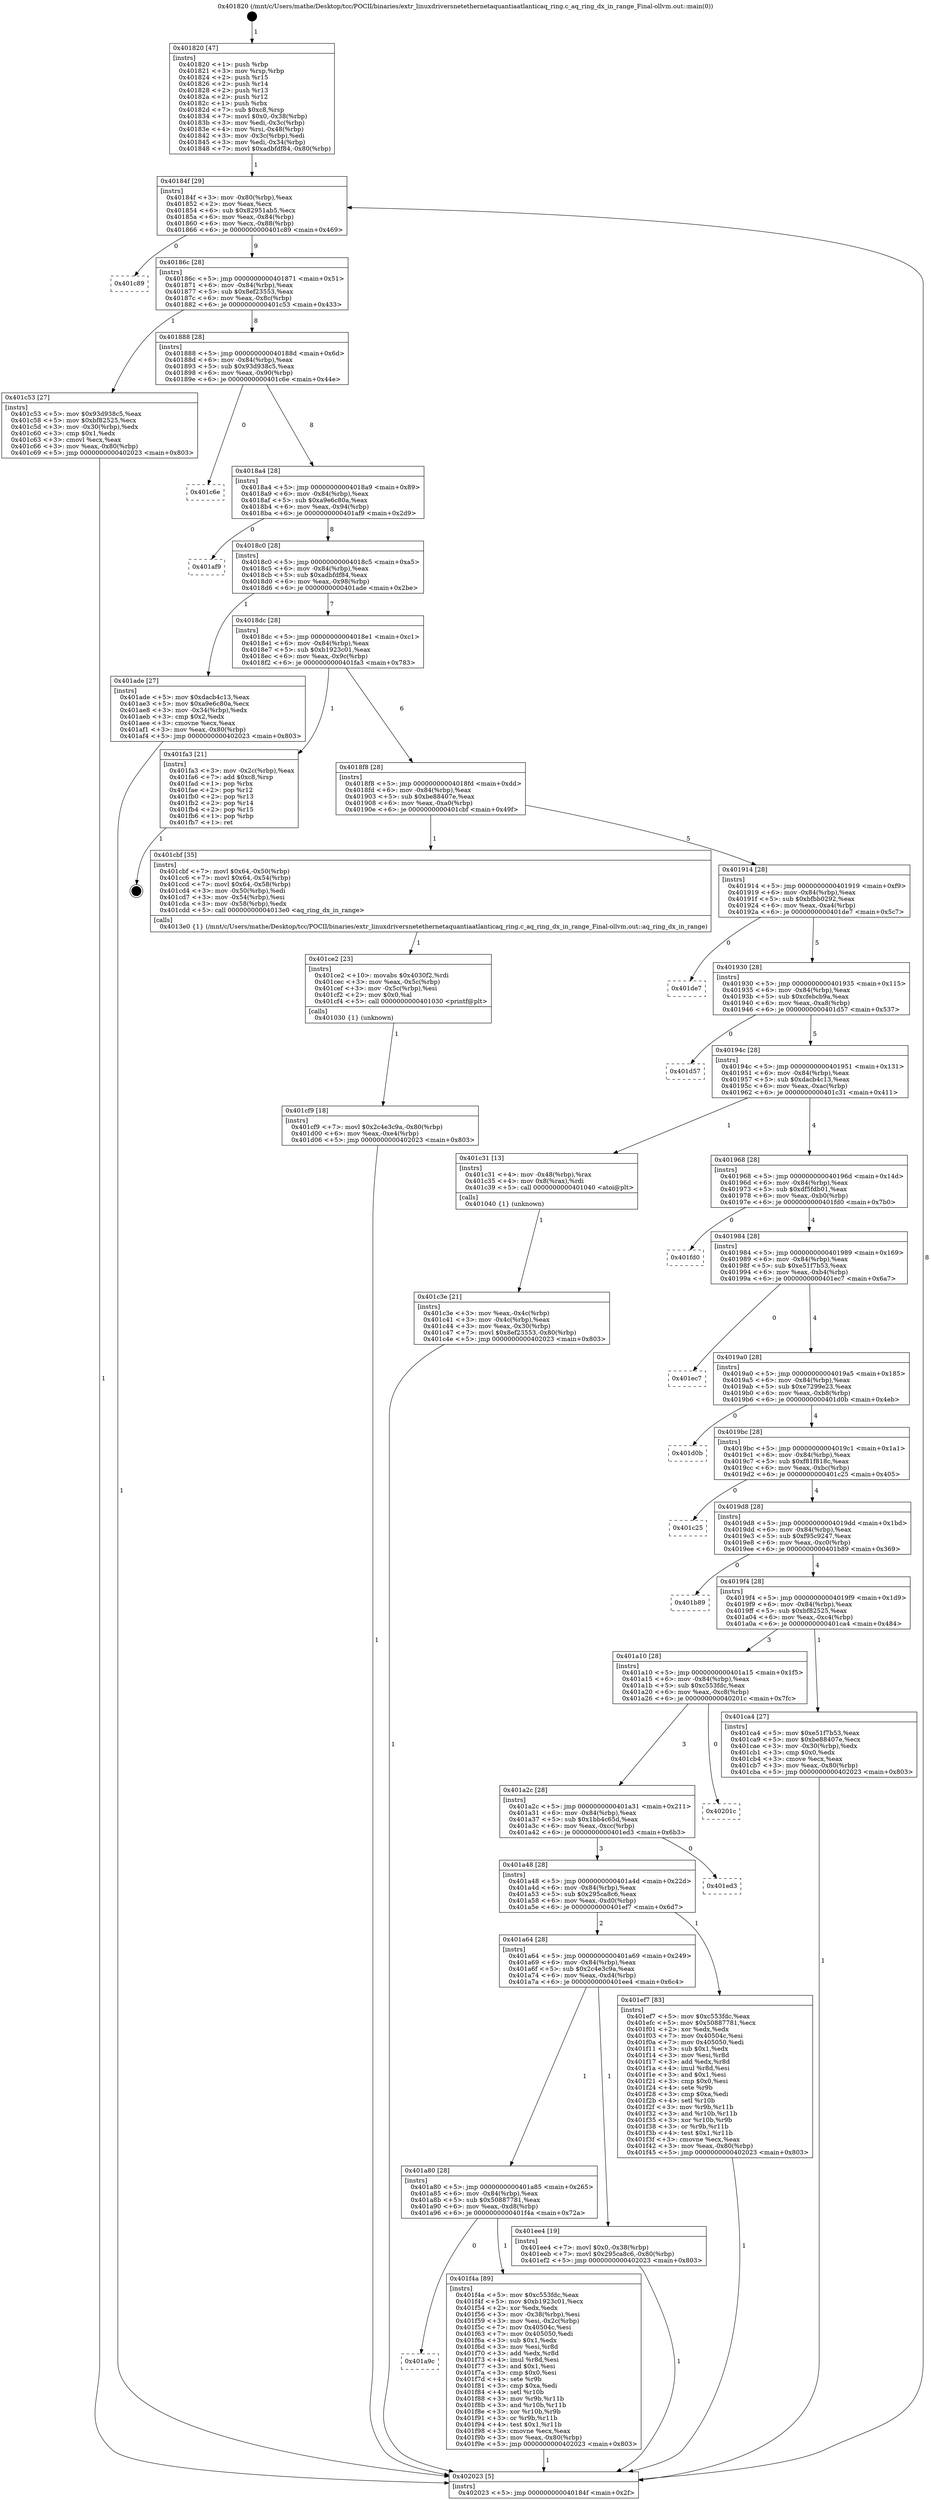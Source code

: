 digraph "0x401820" {
  label = "0x401820 (/mnt/c/Users/mathe/Desktop/tcc/POCII/binaries/extr_linuxdriversnetethernetaquantiaatlanticaq_ring.c_aq_ring_dx_in_range_Final-ollvm.out::main(0))"
  labelloc = "t"
  node[shape=record]

  Entry [label="",width=0.3,height=0.3,shape=circle,fillcolor=black,style=filled]
  "0x40184f" [label="{
     0x40184f [29]\l
     | [instrs]\l
     &nbsp;&nbsp;0x40184f \<+3\>: mov -0x80(%rbp),%eax\l
     &nbsp;&nbsp;0x401852 \<+2\>: mov %eax,%ecx\l
     &nbsp;&nbsp;0x401854 \<+6\>: sub $0x82951ab5,%ecx\l
     &nbsp;&nbsp;0x40185a \<+6\>: mov %eax,-0x84(%rbp)\l
     &nbsp;&nbsp;0x401860 \<+6\>: mov %ecx,-0x88(%rbp)\l
     &nbsp;&nbsp;0x401866 \<+6\>: je 0000000000401c89 \<main+0x469\>\l
  }"]
  "0x401c89" [label="{
     0x401c89\l
  }", style=dashed]
  "0x40186c" [label="{
     0x40186c [28]\l
     | [instrs]\l
     &nbsp;&nbsp;0x40186c \<+5\>: jmp 0000000000401871 \<main+0x51\>\l
     &nbsp;&nbsp;0x401871 \<+6\>: mov -0x84(%rbp),%eax\l
     &nbsp;&nbsp;0x401877 \<+5\>: sub $0x8ef23553,%eax\l
     &nbsp;&nbsp;0x40187c \<+6\>: mov %eax,-0x8c(%rbp)\l
     &nbsp;&nbsp;0x401882 \<+6\>: je 0000000000401c53 \<main+0x433\>\l
  }"]
  Exit [label="",width=0.3,height=0.3,shape=circle,fillcolor=black,style=filled,peripheries=2]
  "0x401c53" [label="{
     0x401c53 [27]\l
     | [instrs]\l
     &nbsp;&nbsp;0x401c53 \<+5\>: mov $0x93d938c5,%eax\l
     &nbsp;&nbsp;0x401c58 \<+5\>: mov $0xbf82525,%ecx\l
     &nbsp;&nbsp;0x401c5d \<+3\>: mov -0x30(%rbp),%edx\l
     &nbsp;&nbsp;0x401c60 \<+3\>: cmp $0x1,%edx\l
     &nbsp;&nbsp;0x401c63 \<+3\>: cmovl %ecx,%eax\l
     &nbsp;&nbsp;0x401c66 \<+3\>: mov %eax,-0x80(%rbp)\l
     &nbsp;&nbsp;0x401c69 \<+5\>: jmp 0000000000402023 \<main+0x803\>\l
  }"]
  "0x401888" [label="{
     0x401888 [28]\l
     | [instrs]\l
     &nbsp;&nbsp;0x401888 \<+5\>: jmp 000000000040188d \<main+0x6d\>\l
     &nbsp;&nbsp;0x40188d \<+6\>: mov -0x84(%rbp),%eax\l
     &nbsp;&nbsp;0x401893 \<+5\>: sub $0x93d938c5,%eax\l
     &nbsp;&nbsp;0x401898 \<+6\>: mov %eax,-0x90(%rbp)\l
     &nbsp;&nbsp;0x40189e \<+6\>: je 0000000000401c6e \<main+0x44e\>\l
  }"]
  "0x401a9c" [label="{
     0x401a9c\l
  }", style=dashed]
  "0x401c6e" [label="{
     0x401c6e\l
  }", style=dashed]
  "0x4018a4" [label="{
     0x4018a4 [28]\l
     | [instrs]\l
     &nbsp;&nbsp;0x4018a4 \<+5\>: jmp 00000000004018a9 \<main+0x89\>\l
     &nbsp;&nbsp;0x4018a9 \<+6\>: mov -0x84(%rbp),%eax\l
     &nbsp;&nbsp;0x4018af \<+5\>: sub $0xa9e6c80a,%eax\l
     &nbsp;&nbsp;0x4018b4 \<+6\>: mov %eax,-0x94(%rbp)\l
     &nbsp;&nbsp;0x4018ba \<+6\>: je 0000000000401af9 \<main+0x2d9\>\l
  }"]
  "0x401f4a" [label="{
     0x401f4a [89]\l
     | [instrs]\l
     &nbsp;&nbsp;0x401f4a \<+5\>: mov $0xc553fdc,%eax\l
     &nbsp;&nbsp;0x401f4f \<+5\>: mov $0xb1923c01,%ecx\l
     &nbsp;&nbsp;0x401f54 \<+2\>: xor %edx,%edx\l
     &nbsp;&nbsp;0x401f56 \<+3\>: mov -0x38(%rbp),%esi\l
     &nbsp;&nbsp;0x401f59 \<+3\>: mov %esi,-0x2c(%rbp)\l
     &nbsp;&nbsp;0x401f5c \<+7\>: mov 0x40504c,%esi\l
     &nbsp;&nbsp;0x401f63 \<+7\>: mov 0x405050,%edi\l
     &nbsp;&nbsp;0x401f6a \<+3\>: sub $0x1,%edx\l
     &nbsp;&nbsp;0x401f6d \<+3\>: mov %esi,%r8d\l
     &nbsp;&nbsp;0x401f70 \<+3\>: add %edx,%r8d\l
     &nbsp;&nbsp;0x401f73 \<+4\>: imul %r8d,%esi\l
     &nbsp;&nbsp;0x401f77 \<+3\>: and $0x1,%esi\l
     &nbsp;&nbsp;0x401f7a \<+3\>: cmp $0x0,%esi\l
     &nbsp;&nbsp;0x401f7d \<+4\>: sete %r9b\l
     &nbsp;&nbsp;0x401f81 \<+3\>: cmp $0xa,%edi\l
     &nbsp;&nbsp;0x401f84 \<+4\>: setl %r10b\l
     &nbsp;&nbsp;0x401f88 \<+3\>: mov %r9b,%r11b\l
     &nbsp;&nbsp;0x401f8b \<+3\>: and %r10b,%r11b\l
     &nbsp;&nbsp;0x401f8e \<+3\>: xor %r10b,%r9b\l
     &nbsp;&nbsp;0x401f91 \<+3\>: or %r9b,%r11b\l
     &nbsp;&nbsp;0x401f94 \<+4\>: test $0x1,%r11b\l
     &nbsp;&nbsp;0x401f98 \<+3\>: cmovne %ecx,%eax\l
     &nbsp;&nbsp;0x401f9b \<+3\>: mov %eax,-0x80(%rbp)\l
     &nbsp;&nbsp;0x401f9e \<+5\>: jmp 0000000000402023 \<main+0x803\>\l
  }"]
  "0x401af9" [label="{
     0x401af9\l
  }", style=dashed]
  "0x4018c0" [label="{
     0x4018c0 [28]\l
     | [instrs]\l
     &nbsp;&nbsp;0x4018c0 \<+5\>: jmp 00000000004018c5 \<main+0xa5\>\l
     &nbsp;&nbsp;0x4018c5 \<+6\>: mov -0x84(%rbp),%eax\l
     &nbsp;&nbsp;0x4018cb \<+5\>: sub $0xadbfdf84,%eax\l
     &nbsp;&nbsp;0x4018d0 \<+6\>: mov %eax,-0x98(%rbp)\l
     &nbsp;&nbsp;0x4018d6 \<+6\>: je 0000000000401ade \<main+0x2be\>\l
  }"]
  "0x401a80" [label="{
     0x401a80 [28]\l
     | [instrs]\l
     &nbsp;&nbsp;0x401a80 \<+5\>: jmp 0000000000401a85 \<main+0x265\>\l
     &nbsp;&nbsp;0x401a85 \<+6\>: mov -0x84(%rbp),%eax\l
     &nbsp;&nbsp;0x401a8b \<+5\>: sub $0x50887781,%eax\l
     &nbsp;&nbsp;0x401a90 \<+6\>: mov %eax,-0xd8(%rbp)\l
     &nbsp;&nbsp;0x401a96 \<+6\>: je 0000000000401f4a \<main+0x72a\>\l
  }"]
  "0x401ade" [label="{
     0x401ade [27]\l
     | [instrs]\l
     &nbsp;&nbsp;0x401ade \<+5\>: mov $0xdacb4c13,%eax\l
     &nbsp;&nbsp;0x401ae3 \<+5\>: mov $0xa9e6c80a,%ecx\l
     &nbsp;&nbsp;0x401ae8 \<+3\>: mov -0x34(%rbp),%edx\l
     &nbsp;&nbsp;0x401aeb \<+3\>: cmp $0x2,%edx\l
     &nbsp;&nbsp;0x401aee \<+3\>: cmovne %ecx,%eax\l
     &nbsp;&nbsp;0x401af1 \<+3\>: mov %eax,-0x80(%rbp)\l
     &nbsp;&nbsp;0x401af4 \<+5\>: jmp 0000000000402023 \<main+0x803\>\l
  }"]
  "0x4018dc" [label="{
     0x4018dc [28]\l
     | [instrs]\l
     &nbsp;&nbsp;0x4018dc \<+5\>: jmp 00000000004018e1 \<main+0xc1\>\l
     &nbsp;&nbsp;0x4018e1 \<+6\>: mov -0x84(%rbp),%eax\l
     &nbsp;&nbsp;0x4018e7 \<+5\>: sub $0xb1923c01,%eax\l
     &nbsp;&nbsp;0x4018ec \<+6\>: mov %eax,-0x9c(%rbp)\l
     &nbsp;&nbsp;0x4018f2 \<+6\>: je 0000000000401fa3 \<main+0x783\>\l
  }"]
  "0x402023" [label="{
     0x402023 [5]\l
     | [instrs]\l
     &nbsp;&nbsp;0x402023 \<+5\>: jmp 000000000040184f \<main+0x2f\>\l
  }"]
  "0x401820" [label="{
     0x401820 [47]\l
     | [instrs]\l
     &nbsp;&nbsp;0x401820 \<+1\>: push %rbp\l
     &nbsp;&nbsp;0x401821 \<+3\>: mov %rsp,%rbp\l
     &nbsp;&nbsp;0x401824 \<+2\>: push %r15\l
     &nbsp;&nbsp;0x401826 \<+2\>: push %r14\l
     &nbsp;&nbsp;0x401828 \<+2\>: push %r13\l
     &nbsp;&nbsp;0x40182a \<+2\>: push %r12\l
     &nbsp;&nbsp;0x40182c \<+1\>: push %rbx\l
     &nbsp;&nbsp;0x40182d \<+7\>: sub $0xc8,%rsp\l
     &nbsp;&nbsp;0x401834 \<+7\>: movl $0x0,-0x38(%rbp)\l
     &nbsp;&nbsp;0x40183b \<+3\>: mov %edi,-0x3c(%rbp)\l
     &nbsp;&nbsp;0x40183e \<+4\>: mov %rsi,-0x48(%rbp)\l
     &nbsp;&nbsp;0x401842 \<+3\>: mov -0x3c(%rbp),%edi\l
     &nbsp;&nbsp;0x401845 \<+3\>: mov %edi,-0x34(%rbp)\l
     &nbsp;&nbsp;0x401848 \<+7\>: movl $0xadbfdf84,-0x80(%rbp)\l
  }"]
  "0x401ee4" [label="{
     0x401ee4 [19]\l
     | [instrs]\l
     &nbsp;&nbsp;0x401ee4 \<+7\>: movl $0x0,-0x38(%rbp)\l
     &nbsp;&nbsp;0x401eeb \<+7\>: movl $0x295ca8c6,-0x80(%rbp)\l
     &nbsp;&nbsp;0x401ef2 \<+5\>: jmp 0000000000402023 \<main+0x803\>\l
  }"]
  "0x401fa3" [label="{
     0x401fa3 [21]\l
     | [instrs]\l
     &nbsp;&nbsp;0x401fa3 \<+3\>: mov -0x2c(%rbp),%eax\l
     &nbsp;&nbsp;0x401fa6 \<+7\>: add $0xc8,%rsp\l
     &nbsp;&nbsp;0x401fad \<+1\>: pop %rbx\l
     &nbsp;&nbsp;0x401fae \<+2\>: pop %r12\l
     &nbsp;&nbsp;0x401fb0 \<+2\>: pop %r13\l
     &nbsp;&nbsp;0x401fb2 \<+2\>: pop %r14\l
     &nbsp;&nbsp;0x401fb4 \<+2\>: pop %r15\l
     &nbsp;&nbsp;0x401fb6 \<+1\>: pop %rbp\l
     &nbsp;&nbsp;0x401fb7 \<+1\>: ret\l
  }"]
  "0x4018f8" [label="{
     0x4018f8 [28]\l
     | [instrs]\l
     &nbsp;&nbsp;0x4018f8 \<+5\>: jmp 00000000004018fd \<main+0xdd\>\l
     &nbsp;&nbsp;0x4018fd \<+6\>: mov -0x84(%rbp),%eax\l
     &nbsp;&nbsp;0x401903 \<+5\>: sub $0xbe88407e,%eax\l
     &nbsp;&nbsp;0x401908 \<+6\>: mov %eax,-0xa0(%rbp)\l
     &nbsp;&nbsp;0x40190e \<+6\>: je 0000000000401cbf \<main+0x49f\>\l
  }"]
  "0x401a64" [label="{
     0x401a64 [28]\l
     | [instrs]\l
     &nbsp;&nbsp;0x401a64 \<+5\>: jmp 0000000000401a69 \<main+0x249\>\l
     &nbsp;&nbsp;0x401a69 \<+6\>: mov -0x84(%rbp),%eax\l
     &nbsp;&nbsp;0x401a6f \<+5\>: sub $0x2c4e3c9a,%eax\l
     &nbsp;&nbsp;0x401a74 \<+6\>: mov %eax,-0xd4(%rbp)\l
     &nbsp;&nbsp;0x401a7a \<+6\>: je 0000000000401ee4 \<main+0x6c4\>\l
  }"]
  "0x401cbf" [label="{
     0x401cbf [35]\l
     | [instrs]\l
     &nbsp;&nbsp;0x401cbf \<+7\>: movl $0x64,-0x50(%rbp)\l
     &nbsp;&nbsp;0x401cc6 \<+7\>: movl $0x64,-0x54(%rbp)\l
     &nbsp;&nbsp;0x401ccd \<+7\>: movl $0x64,-0x58(%rbp)\l
     &nbsp;&nbsp;0x401cd4 \<+3\>: mov -0x50(%rbp),%edi\l
     &nbsp;&nbsp;0x401cd7 \<+3\>: mov -0x54(%rbp),%esi\l
     &nbsp;&nbsp;0x401cda \<+3\>: mov -0x58(%rbp),%edx\l
     &nbsp;&nbsp;0x401cdd \<+5\>: call 00000000004013e0 \<aq_ring_dx_in_range\>\l
     | [calls]\l
     &nbsp;&nbsp;0x4013e0 \{1\} (/mnt/c/Users/mathe/Desktop/tcc/POCII/binaries/extr_linuxdriversnetethernetaquantiaatlanticaq_ring.c_aq_ring_dx_in_range_Final-ollvm.out::aq_ring_dx_in_range)\l
  }"]
  "0x401914" [label="{
     0x401914 [28]\l
     | [instrs]\l
     &nbsp;&nbsp;0x401914 \<+5\>: jmp 0000000000401919 \<main+0xf9\>\l
     &nbsp;&nbsp;0x401919 \<+6\>: mov -0x84(%rbp),%eax\l
     &nbsp;&nbsp;0x40191f \<+5\>: sub $0xbfbb0292,%eax\l
     &nbsp;&nbsp;0x401924 \<+6\>: mov %eax,-0xa4(%rbp)\l
     &nbsp;&nbsp;0x40192a \<+6\>: je 0000000000401de7 \<main+0x5c7\>\l
  }"]
  "0x401ef7" [label="{
     0x401ef7 [83]\l
     | [instrs]\l
     &nbsp;&nbsp;0x401ef7 \<+5\>: mov $0xc553fdc,%eax\l
     &nbsp;&nbsp;0x401efc \<+5\>: mov $0x50887781,%ecx\l
     &nbsp;&nbsp;0x401f01 \<+2\>: xor %edx,%edx\l
     &nbsp;&nbsp;0x401f03 \<+7\>: mov 0x40504c,%esi\l
     &nbsp;&nbsp;0x401f0a \<+7\>: mov 0x405050,%edi\l
     &nbsp;&nbsp;0x401f11 \<+3\>: sub $0x1,%edx\l
     &nbsp;&nbsp;0x401f14 \<+3\>: mov %esi,%r8d\l
     &nbsp;&nbsp;0x401f17 \<+3\>: add %edx,%r8d\l
     &nbsp;&nbsp;0x401f1a \<+4\>: imul %r8d,%esi\l
     &nbsp;&nbsp;0x401f1e \<+3\>: and $0x1,%esi\l
     &nbsp;&nbsp;0x401f21 \<+3\>: cmp $0x0,%esi\l
     &nbsp;&nbsp;0x401f24 \<+4\>: sete %r9b\l
     &nbsp;&nbsp;0x401f28 \<+3\>: cmp $0xa,%edi\l
     &nbsp;&nbsp;0x401f2b \<+4\>: setl %r10b\l
     &nbsp;&nbsp;0x401f2f \<+3\>: mov %r9b,%r11b\l
     &nbsp;&nbsp;0x401f32 \<+3\>: and %r10b,%r11b\l
     &nbsp;&nbsp;0x401f35 \<+3\>: xor %r10b,%r9b\l
     &nbsp;&nbsp;0x401f38 \<+3\>: or %r9b,%r11b\l
     &nbsp;&nbsp;0x401f3b \<+4\>: test $0x1,%r11b\l
     &nbsp;&nbsp;0x401f3f \<+3\>: cmovne %ecx,%eax\l
     &nbsp;&nbsp;0x401f42 \<+3\>: mov %eax,-0x80(%rbp)\l
     &nbsp;&nbsp;0x401f45 \<+5\>: jmp 0000000000402023 \<main+0x803\>\l
  }"]
  "0x401de7" [label="{
     0x401de7\l
  }", style=dashed]
  "0x401930" [label="{
     0x401930 [28]\l
     | [instrs]\l
     &nbsp;&nbsp;0x401930 \<+5\>: jmp 0000000000401935 \<main+0x115\>\l
     &nbsp;&nbsp;0x401935 \<+6\>: mov -0x84(%rbp),%eax\l
     &nbsp;&nbsp;0x40193b \<+5\>: sub $0xcfebcb9a,%eax\l
     &nbsp;&nbsp;0x401940 \<+6\>: mov %eax,-0xa8(%rbp)\l
     &nbsp;&nbsp;0x401946 \<+6\>: je 0000000000401d57 \<main+0x537\>\l
  }"]
  "0x401a48" [label="{
     0x401a48 [28]\l
     | [instrs]\l
     &nbsp;&nbsp;0x401a48 \<+5\>: jmp 0000000000401a4d \<main+0x22d\>\l
     &nbsp;&nbsp;0x401a4d \<+6\>: mov -0x84(%rbp),%eax\l
     &nbsp;&nbsp;0x401a53 \<+5\>: sub $0x295ca8c6,%eax\l
     &nbsp;&nbsp;0x401a58 \<+6\>: mov %eax,-0xd0(%rbp)\l
     &nbsp;&nbsp;0x401a5e \<+6\>: je 0000000000401ef7 \<main+0x6d7\>\l
  }"]
  "0x401d57" [label="{
     0x401d57\l
  }", style=dashed]
  "0x40194c" [label="{
     0x40194c [28]\l
     | [instrs]\l
     &nbsp;&nbsp;0x40194c \<+5\>: jmp 0000000000401951 \<main+0x131\>\l
     &nbsp;&nbsp;0x401951 \<+6\>: mov -0x84(%rbp),%eax\l
     &nbsp;&nbsp;0x401957 \<+5\>: sub $0xdacb4c13,%eax\l
     &nbsp;&nbsp;0x40195c \<+6\>: mov %eax,-0xac(%rbp)\l
     &nbsp;&nbsp;0x401962 \<+6\>: je 0000000000401c31 \<main+0x411\>\l
  }"]
  "0x401ed3" [label="{
     0x401ed3\l
  }", style=dashed]
  "0x401c31" [label="{
     0x401c31 [13]\l
     | [instrs]\l
     &nbsp;&nbsp;0x401c31 \<+4\>: mov -0x48(%rbp),%rax\l
     &nbsp;&nbsp;0x401c35 \<+4\>: mov 0x8(%rax),%rdi\l
     &nbsp;&nbsp;0x401c39 \<+5\>: call 0000000000401040 \<atoi@plt\>\l
     | [calls]\l
     &nbsp;&nbsp;0x401040 \{1\} (unknown)\l
  }"]
  "0x401968" [label="{
     0x401968 [28]\l
     | [instrs]\l
     &nbsp;&nbsp;0x401968 \<+5\>: jmp 000000000040196d \<main+0x14d\>\l
     &nbsp;&nbsp;0x40196d \<+6\>: mov -0x84(%rbp),%eax\l
     &nbsp;&nbsp;0x401973 \<+5\>: sub $0xdf5fdb01,%eax\l
     &nbsp;&nbsp;0x401978 \<+6\>: mov %eax,-0xb0(%rbp)\l
     &nbsp;&nbsp;0x40197e \<+6\>: je 0000000000401fd0 \<main+0x7b0\>\l
  }"]
  "0x401c3e" [label="{
     0x401c3e [21]\l
     | [instrs]\l
     &nbsp;&nbsp;0x401c3e \<+3\>: mov %eax,-0x4c(%rbp)\l
     &nbsp;&nbsp;0x401c41 \<+3\>: mov -0x4c(%rbp),%eax\l
     &nbsp;&nbsp;0x401c44 \<+3\>: mov %eax,-0x30(%rbp)\l
     &nbsp;&nbsp;0x401c47 \<+7\>: movl $0x8ef23553,-0x80(%rbp)\l
     &nbsp;&nbsp;0x401c4e \<+5\>: jmp 0000000000402023 \<main+0x803\>\l
  }"]
  "0x401a2c" [label="{
     0x401a2c [28]\l
     | [instrs]\l
     &nbsp;&nbsp;0x401a2c \<+5\>: jmp 0000000000401a31 \<main+0x211\>\l
     &nbsp;&nbsp;0x401a31 \<+6\>: mov -0x84(%rbp),%eax\l
     &nbsp;&nbsp;0x401a37 \<+5\>: sub $0x1bb4c65d,%eax\l
     &nbsp;&nbsp;0x401a3c \<+6\>: mov %eax,-0xcc(%rbp)\l
     &nbsp;&nbsp;0x401a42 \<+6\>: je 0000000000401ed3 \<main+0x6b3\>\l
  }"]
  "0x401fd0" [label="{
     0x401fd0\l
  }", style=dashed]
  "0x401984" [label="{
     0x401984 [28]\l
     | [instrs]\l
     &nbsp;&nbsp;0x401984 \<+5\>: jmp 0000000000401989 \<main+0x169\>\l
     &nbsp;&nbsp;0x401989 \<+6\>: mov -0x84(%rbp),%eax\l
     &nbsp;&nbsp;0x40198f \<+5\>: sub $0xe51f7b53,%eax\l
     &nbsp;&nbsp;0x401994 \<+6\>: mov %eax,-0xb4(%rbp)\l
     &nbsp;&nbsp;0x40199a \<+6\>: je 0000000000401ec7 \<main+0x6a7\>\l
  }"]
  "0x40201c" [label="{
     0x40201c\l
  }", style=dashed]
  "0x401ec7" [label="{
     0x401ec7\l
  }", style=dashed]
  "0x4019a0" [label="{
     0x4019a0 [28]\l
     | [instrs]\l
     &nbsp;&nbsp;0x4019a0 \<+5\>: jmp 00000000004019a5 \<main+0x185\>\l
     &nbsp;&nbsp;0x4019a5 \<+6\>: mov -0x84(%rbp),%eax\l
     &nbsp;&nbsp;0x4019ab \<+5\>: sub $0xe7299e23,%eax\l
     &nbsp;&nbsp;0x4019b0 \<+6\>: mov %eax,-0xb8(%rbp)\l
     &nbsp;&nbsp;0x4019b6 \<+6\>: je 0000000000401d0b \<main+0x4eb\>\l
  }"]
  "0x401cf9" [label="{
     0x401cf9 [18]\l
     | [instrs]\l
     &nbsp;&nbsp;0x401cf9 \<+7\>: movl $0x2c4e3c9a,-0x80(%rbp)\l
     &nbsp;&nbsp;0x401d00 \<+6\>: mov %eax,-0xe4(%rbp)\l
     &nbsp;&nbsp;0x401d06 \<+5\>: jmp 0000000000402023 \<main+0x803\>\l
  }"]
  "0x401d0b" [label="{
     0x401d0b\l
  }", style=dashed]
  "0x4019bc" [label="{
     0x4019bc [28]\l
     | [instrs]\l
     &nbsp;&nbsp;0x4019bc \<+5\>: jmp 00000000004019c1 \<main+0x1a1\>\l
     &nbsp;&nbsp;0x4019c1 \<+6\>: mov -0x84(%rbp),%eax\l
     &nbsp;&nbsp;0x4019c7 \<+5\>: sub $0xf81f818c,%eax\l
     &nbsp;&nbsp;0x4019cc \<+6\>: mov %eax,-0xbc(%rbp)\l
     &nbsp;&nbsp;0x4019d2 \<+6\>: je 0000000000401c25 \<main+0x405\>\l
  }"]
  "0x401ce2" [label="{
     0x401ce2 [23]\l
     | [instrs]\l
     &nbsp;&nbsp;0x401ce2 \<+10\>: movabs $0x4030f2,%rdi\l
     &nbsp;&nbsp;0x401cec \<+3\>: mov %eax,-0x5c(%rbp)\l
     &nbsp;&nbsp;0x401cef \<+3\>: mov -0x5c(%rbp),%esi\l
     &nbsp;&nbsp;0x401cf2 \<+2\>: mov $0x0,%al\l
     &nbsp;&nbsp;0x401cf4 \<+5\>: call 0000000000401030 \<printf@plt\>\l
     | [calls]\l
     &nbsp;&nbsp;0x401030 \{1\} (unknown)\l
  }"]
  "0x401c25" [label="{
     0x401c25\l
  }", style=dashed]
  "0x4019d8" [label="{
     0x4019d8 [28]\l
     | [instrs]\l
     &nbsp;&nbsp;0x4019d8 \<+5\>: jmp 00000000004019dd \<main+0x1bd\>\l
     &nbsp;&nbsp;0x4019dd \<+6\>: mov -0x84(%rbp),%eax\l
     &nbsp;&nbsp;0x4019e3 \<+5\>: sub $0xf95c9247,%eax\l
     &nbsp;&nbsp;0x4019e8 \<+6\>: mov %eax,-0xc0(%rbp)\l
     &nbsp;&nbsp;0x4019ee \<+6\>: je 0000000000401b89 \<main+0x369\>\l
  }"]
  "0x401a10" [label="{
     0x401a10 [28]\l
     | [instrs]\l
     &nbsp;&nbsp;0x401a10 \<+5\>: jmp 0000000000401a15 \<main+0x1f5\>\l
     &nbsp;&nbsp;0x401a15 \<+6\>: mov -0x84(%rbp),%eax\l
     &nbsp;&nbsp;0x401a1b \<+5\>: sub $0xc553fdc,%eax\l
     &nbsp;&nbsp;0x401a20 \<+6\>: mov %eax,-0xc8(%rbp)\l
     &nbsp;&nbsp;0x401a26 \<+6\>: je 000000000040201c \<main+0x7fc\>\l
  }"]
  "0x401b89" [label="{
     0x401b89\l
  }", style=dashed]
  "0x4019f4" [label="{
     0x4019f4 [28]\l
     | [instrs]\l
     &nbsp;&nbsp;0x4019f4 \<+5\>: jmp 00000000004019f9 \<main+0x1d9\>\l
     &nbsp;&nbsp;0x4019f9 \<+6\>: mov -0x84(%rbp),%eax\l
     &nbsp;&nbsp;0x4019ff \<+5\>: sub $0xbf82525,%eax\l
     &nbsp;&nbsp;0x401a04 \<+6\>: mov %eax,-0xc4(%rbp)\l
     &nbsp;&nbsp;0x401a0a \<+6\>: je 0000000000401ca4 \<main+0x484\>\l
  }"]
  "0x401ca4" [label="{
     0x401ca4 [27]\l
     | [instrs]\l
     &nbsp;&nbsp;0x401ca4 \<+5\>: mov $0xe51f7b53,%eax\l
     &nbsp;&nbsp;0x401ca9 \<+5\>: mov $0xbe88407e,%ecx\l
     &nbsp;&nbsp;0x401cae \<+3\>: mov -0x30(%rbp),%edx\l
     &nbsp;&nbsp;0x401cb1 \<+3\>: cmp $0x0,%edx\l
     &nbsp;&nbsp;0x401cb4 \<+3\>: cmove %ecx,%eax\l
     &nbsp;&nbsp;0x401cb7 \<+3\>: mov %eax,-0x80(%rbp)\l
     &nbsp;&nbsp;0x401cba \<+5\>: jmp 0000000000402023 \<main+0x803\>\l
  }"]
  Entry -> "0x401820" [label=" 1"]
  "0x40184f" -> "0x401c89" [label=" 0"]
  "0x40184f" -> "0x40186c" [label=" 9"]
  "0x401fa3" -> Exit [label=" 1"]
  "0x40186c" -> "0x401c53" [label=" 1"]
  "0x40186c" -> "0x401888" [label=" 8"]
  "0x401f4a" -> "0x402023" [label=" 1"]
  "0x401888" -> "0x401c6e" [label=" 0"]
  "0x401888" -> "0x4018a4" [label=" 8"]
  "0x401a80" -> "0x401a9c" [label=" 0"]
  "0x4018a4" -> "0x401af9" [label=" 0"]
  "0x4018a4" -> "0x4018c0" [label=" 8"]
  "0x401a80" -> "0x401f4a" [label=" 1"]
  "0x4018c0" -> "0x401ade" [label=" 1"]
  "0x4018c0" -> "0x4018dc" [label=" 7"]
  "0x401ade" -> "0x402023" [label=" 1"]
  "0x401820" -> "0x40184f" [label=" 1"]
  "0x402023" -> "0x40184f" [label=" 8"]
  "0x401ef7" -> "0x402023" [label=" 1"]
  "0x4018dc" -> "0x401fa3" [label=" 1"]
  "0x4018dc" -> "0x4018f8" [label=" 6"]
  "0x401ee4" -> "0x402023" [label=" 1"]
  "0x4018f8" -> "0x401cbf" [label=" 1"]
  "0x4018f8" -> "0x401914" [label=" 5"]
  "0x401a64" -> "0x401ee4" [label=" 1"]
  "0x401914" -> "0x401de7" [label=" 0"]
  "0x401914" -> "0x401930" [label=" 5"]
  "0x401a64" -> "0x401a80" [label=" 1"]
  "0x401930" -> "0x401d57" [label=" 0"]
  "0x401930" -> "0x40194c" [label=" 5"]
  "0x401a48" -> "0x401ef7" [label=" 1"]
  "0x40194c" -> "0x401c31" [label=" 1"]
  "0x40194c" -> "0x401968" [label=" 4"]
  "0x401c31" -> "0x401c3e" [label=" 1"]
  "0x401c3e" -> "0x402023" [label=" 1"]
  "0x401c53" -> "0x402023" [label=" 1"]
  "0x401a48" -> "0x401a64" [label=" 2"]
  "0x401968" -> "0x401fd0" [label=" 0"]
  "0x401968" -> "0x401984" [label=" 4"]
  "0x401a2c" -> "0x401ed3" [label=" 0"]
  "0x401984" -> "0x401ec7" [label=" 0"]
  "0x401984" -> "0x4019a0" [label=" 4"]
  "0x401a2c" -> "0x401a48" [label=" 3"]
  "0x4019a0" -> "0x401d0b" [label=" 0"]
  "0x4019a0" -> "0x4019bc" [label=" 4"]
  "0x401a10" -> "0x40201c" [label=" 0"]
  "0x4019bc" -> "0x401c25" [label=" 0"]
  "0x4019bc" -> "0x4019d8" [label=" 4"]
  "0x401a10" -> "0x401a2c" [label=" 3"]
  "0x4019d8" -> "0x401b89" [label=" 0"]
  "0x4019d8" -> "0x4019f4" [label=" 4"]
  "0x401cf9" -> "0x402023" [label=" 1"]
  "0x4019f4" -> "0x401ca4" [label=" 1"]
  "0x4019f4" -> "0x401a10" [label=" 3"]
  "0x401ca4" -> "0x402023" [label=" 1"]
  "0x401cbf" -> "0x401ce2" [label=" 1"]
  "0x401ce2" -> "0x401cf9" [label=" 1"]
}
